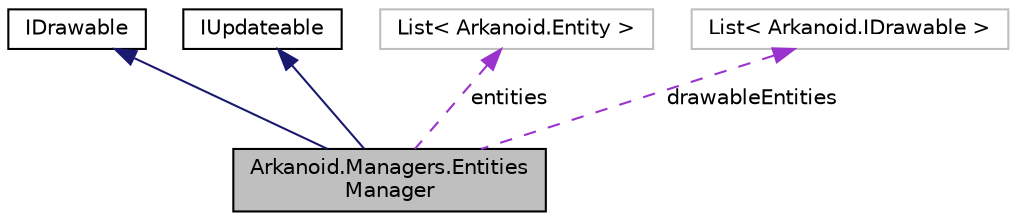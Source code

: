 digraph "Arkanoid.Managers.EntitiesManager"
{
 // INTERACTIVE_SVG=YES
  edge [fontname="Helvetica",fontsize="10",labelfontname="Helvetica",labelfontsize="10"];
  node [fontname="Helvetica",fontsize="10",shape=record];
  Node3 [label="Arkanoid.Managers.Entities\lManager",height=0.2,width=0.4,color="black", fillcolor="grey75", style="filled", fontcolor="black"];
  Node4 -> Node3 [dir="back",color="midnightblue",fontsize="10",style="solid",fontname="Helvetica"];
  Node4 [label="IDrawable",height=0.2,width=0.4,color="black", fillcolor="white", style="filled",URL="$interface_arkanoid_1_1_i_drawable.html",tooltip="Interface for objects drawn on the screen "];
  Node5 -> Node3 [dir="back",color="midnightblue",fontsize="10",style="solid",fontname="Helvetica"];
  Node5 [label="IUpdateable",height=0.2,width=0.4,color="black", fillcolor="white", style="filled",URL="$interface_arkanoid_1_1_i_updateable.html",tooltip="Basic interface for objects which should be updated every frame "];
  Node6 -> Node3 [dir="back",color="darkorchid3",fontsize="10",style="dashed",label=" entities" ,fontname="Helvetica"];
  Node6 [label="List\< Arkanoid.Entity \>",height=0.2,width=0.4,color="grey75", fillcolor="white", style="filled"];
  Node7 -> Node3 [dir="back",color="darkorchid3",fontsize="10",style="dashed",label=" drawableEntities" ,fontname="Helvetica"];
  Node7 [label="List\< Arkanoid.IDrawable \>",height=0.2,width=0.4,color="grey75", fillcolor="white", style="filled"];
}
